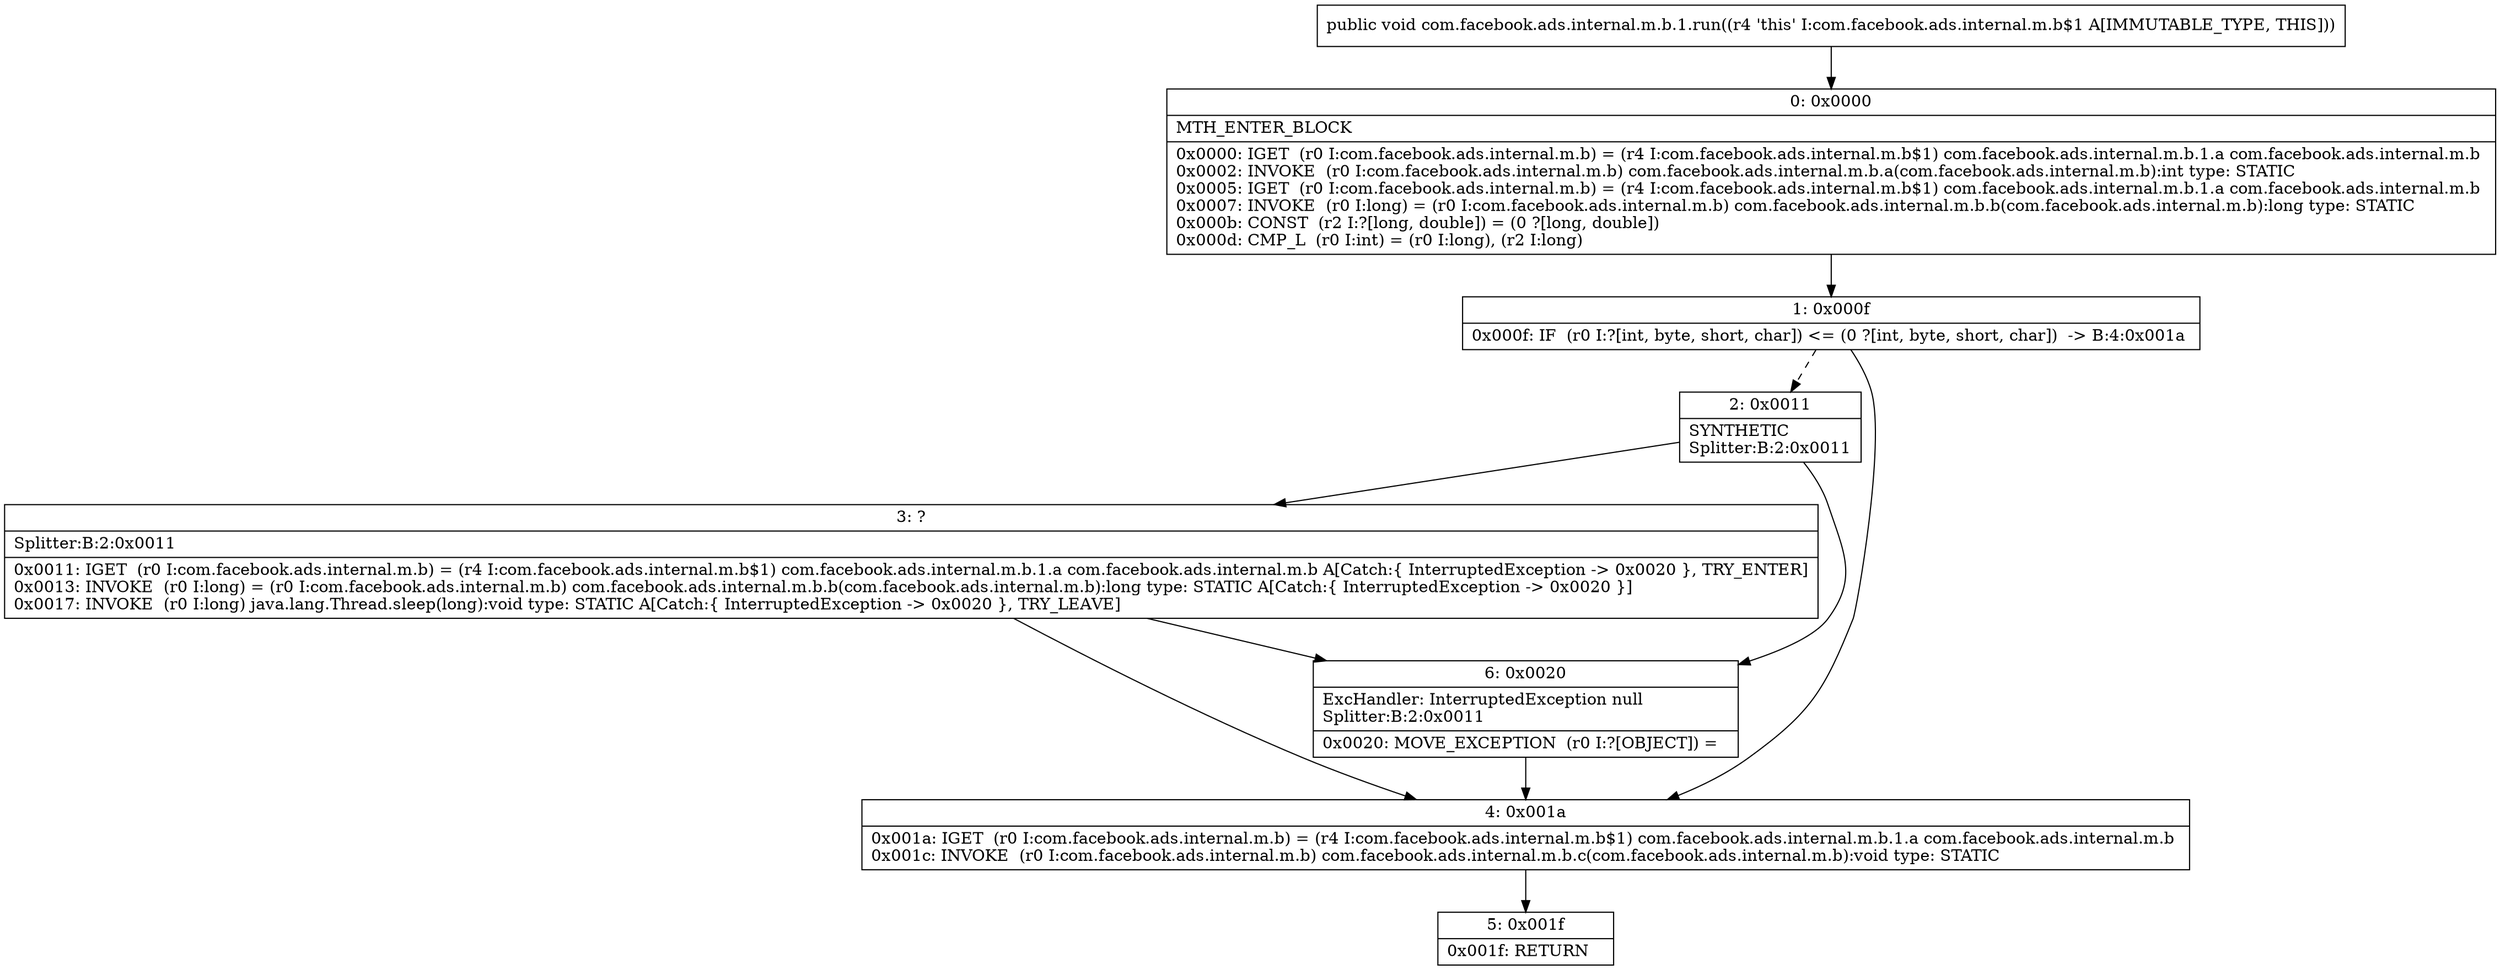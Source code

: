 digraph "CFG forcom.facebook.ads.internal.m.b.1.run()V" {
Node_0 [shape=record,label="{0\:\ 0x0000|MTH_ENTER_BLOCK\l|0x0000: IGET  (r0 I:com.facebook.ads.internal.m.b) = (r4 I:com.facebook.ads.internal.m.b$1) com.facebook.ads.internal.m.b.1.a com.facebook.ads.internal.m.b \l0x0002: INVOKE  (r0 I:com.facebook.ads.internal.m.b) com.facebook.ads.internal.m.b.a(com.facebook.ads.internal.m.b):int type: STATIC \l0x0005: IGET  (r0 I:com.facebook.ads.internal.m.b) = (r4 I:com.facebook.ads.internal.m.b$1) com.facebook.ads.internal.m.b.1.a com.facebook.ads.internal.m.b \l0x0007: INVOKE  (r0 I:long) = (r0 I:com.facebook.ads.internal.m.b) com.facebook.ads.internal.m.b.b(com.facebook.ads.internal.m.b):long type: STATIC \l0x000b: CONST  (r2 I:?[long, double]) = (0 ?[long, double]) \l0x000d: CMP_L  (r0 I:int) = (r0 I:long), (r2 I:long) \l}"];
Node_1 [shape=record,label="{1\:\ 0x000f|0x000f: IF  (r0 I:?[int, byte, short, char]) \<= (0 ?[int, byte, short, char])  \-\> B:4:0x001a \l}"];
Node_2 [shape=record,label="{2\:\ 0x0011|SYNTHETIC\lSplitter:B:2:0x0011\l}"];
Node_3 [shape=record,label="{3\:\ ?|Splitter:B:2:0x0011\l|0x0011: IGET  (r0 I:com.facebook.ads.internal.m.b) = (r4 I:com.facebook.ads.internal.m.b$1) com.facebook.ads.internal.m.b.1.a com.facebook.ads.internal.m.b A[Catch:\{ InterruptedException \-\> 0x0020 \}, TRY_ENTER]\l0x0013: INVOKE  (r0 I:long) = (r0 I:com.facebook.ads.internal.m.b) com.facebook.ads.internal.m.b.b(com.facebook.ads.internal.m.b):long type: STATIC A[Catch:\{ InterruptedException \-\> 0x0020 \}]\l0x0017: INVOKE  (r0 I:long) java.lang.Thread.sleep(long):void type: STATIC A[Catch:\{ InterruptedException \-\> 0x0020 \}, TRY_LEAVE]\l}"];
Node_4 [shape=record,label="{4\:\ 0x001a|0x001a: IGET  (r0 I:com.facebook.ads.internal.m.b) = (r4 I:com.facebook.ads.internal.m.b$1) com.facebook.ads.internal.m.b.1.a com.facebook.ads.internal.m.b \l0x001c: INVOKE  (r0 I:com.facebook.ads.internal.m.b) com.facebook.ads.internal.m.b.c(com.facebook.ads.internal.m.b):void type: STATIC \l}"];
Node_5 [shape=record,label="{5\:\ 0x001f|0x001f: RETURN   \l}"];
Node_6 [shape=record,label="{6\:\ 0x0020|ExcHandler: InterruptedException null\lSplitter:B:2:0x0011\l|0x0020: MOVE_EXCEPTION  (r0 I:?[OBJECT]) =  \l}"];
MethodNode[shape=record,label="{public void com.facebook.ads.internal.m.b.1.run((r4 'this' I:com.facebook.ads.internal.m.b$1 A[IMMUTABLE_TYPE, THIS])) }"];
MethodNode -> Node_0;
Node_0 -> Node_1;
Node_1 -> Node_2[style=dashed];
Node_1 -> Node_4;
Node_2 -> Node_3;
Node_2 -> Node_6;
Node_3 -> Node_4;
Node_3 -> Node_6;
Node_4 -> Node_5;
Node_6 -> Node_4;
}


